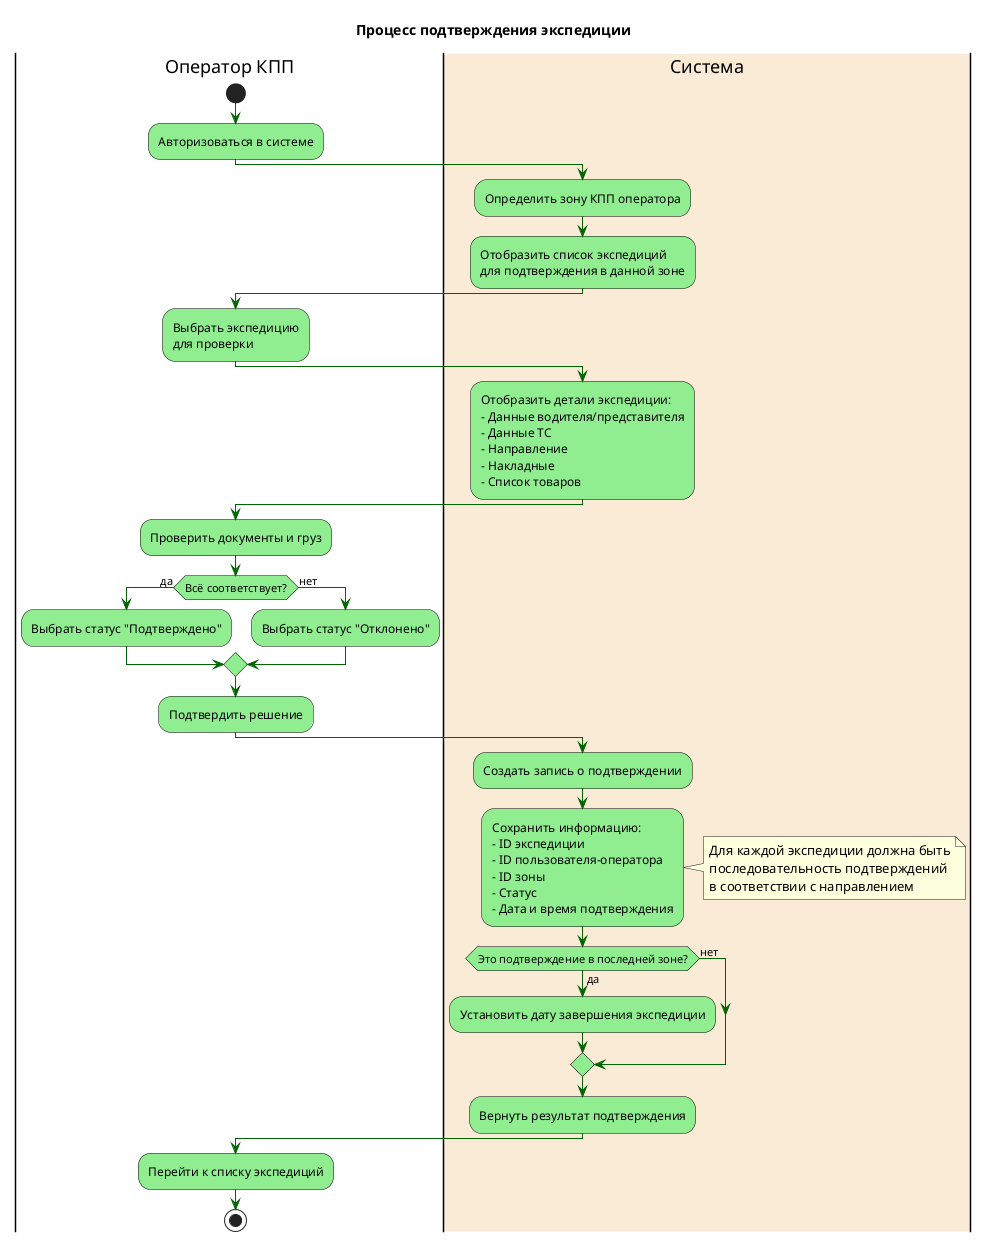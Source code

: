 @startuml Expedition Confirmation Process

title Процесс подтверждения экспедиции

skinparam activityBorderColor black
skinparam activityBackgroundColor LightGreen
skinparam arrowColor DarkGreen

|Оператор КПП|
start
:Авторизоваться в системе;

|#AntiqueWhite|Система|
:Определить зону КПП оператора;
:Отобразить список экспедиций
для подтверждения в данной зоне;

|Оператор КПП|
:Выбрать экспедицию
для проверки;

|Система|
:Отобразить детали экспедиции:
- Данные водителя/представителя
- Данные ТС
- Направление
- Накладные
- Список товаров;

|Оператор КПП|
:Проверить документы и груз;

if (Всё соответствует?) then (да)
  :Выбрать статус "Подтверждено";
else (нет)
  :Выбрать статус "Отклонено";
endif

:Подтвердить решение;

|Система|
:Создать запись о подтверждении;
:Сохранить информацию:
- ID экспедиции
- ID пользователя-оператора
- ID зоны
- Статус
- Дата и время подтверждения;

note right
  Для каждой экспедиции должна быть
  последовательность подтверждений
  в соответствии с направлением
end note

if (Это подтверждение в последней зоне?) then (да)
  :Установить дату завершения экспедиции;
else (нет)
endif

:Вернуть результат подтверждения;

|Оператор КПП|
:Перейти к списку экспедиций;

stop

@enduml 